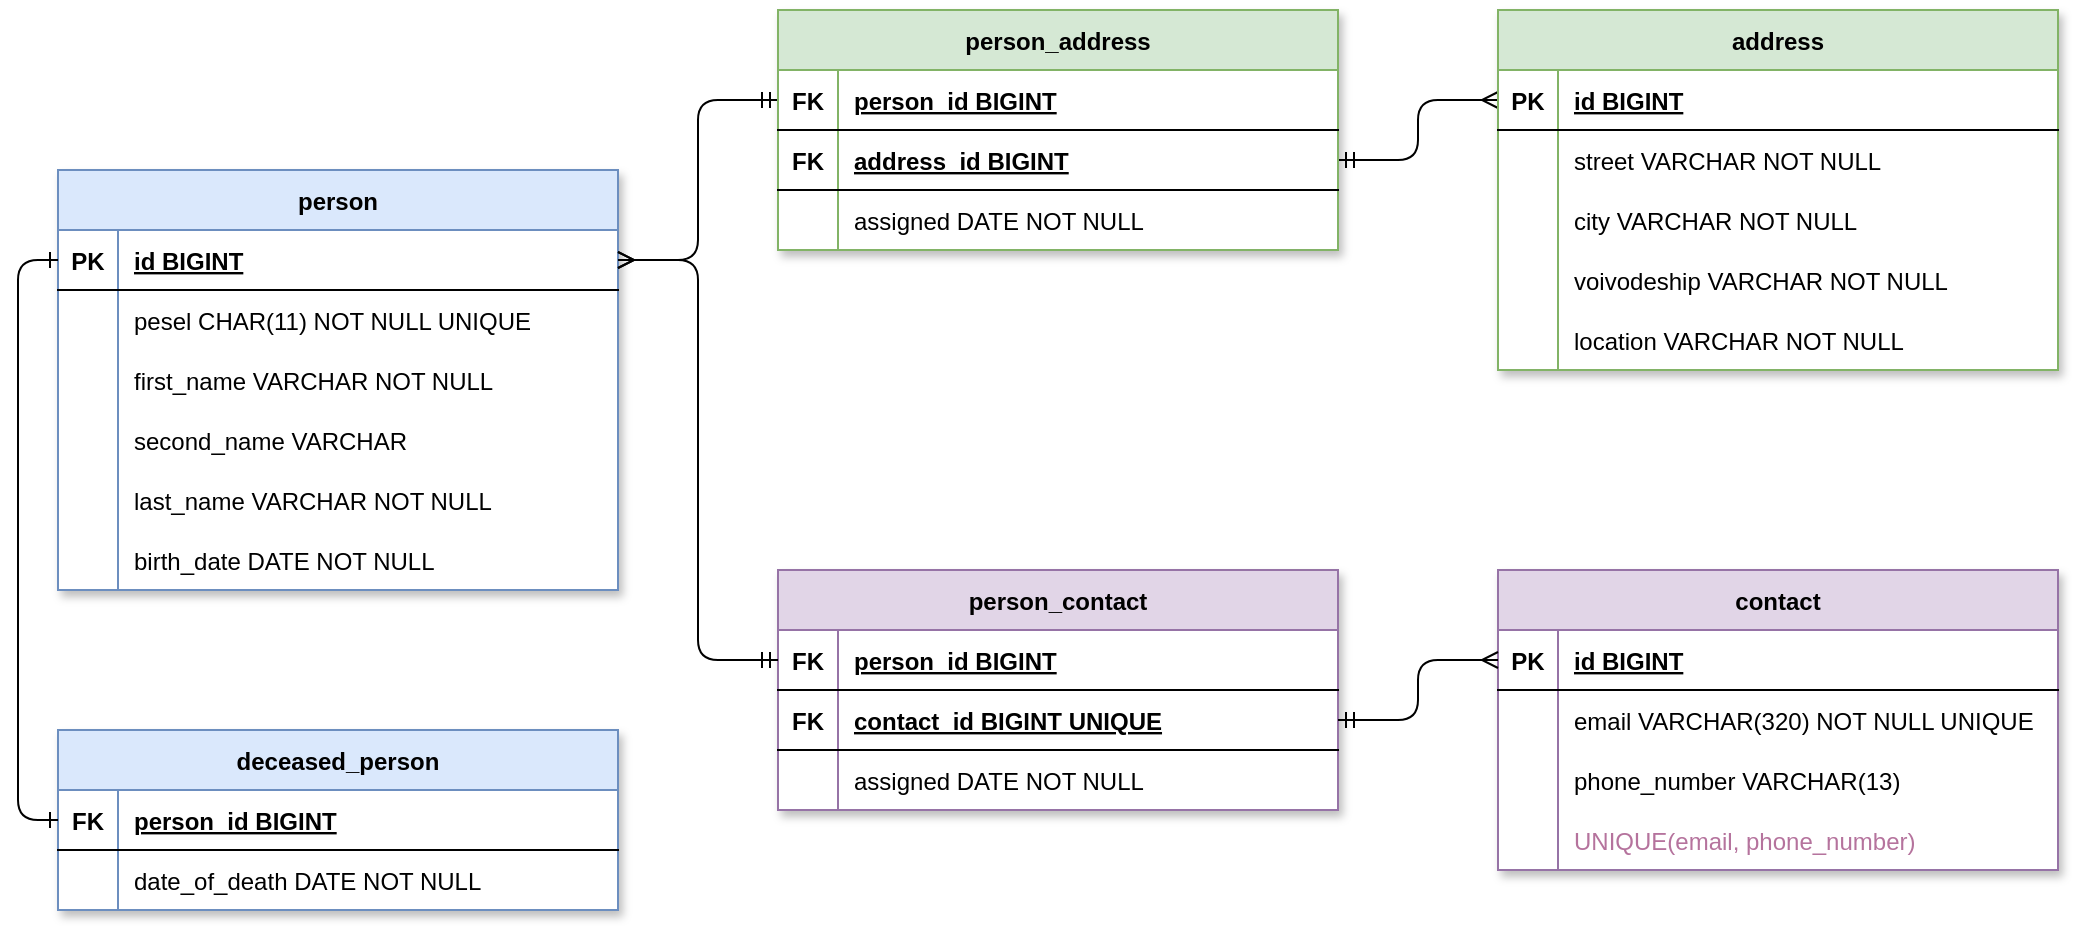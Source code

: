 <mxfile version="13.7.9" type="device"><diagram id="R2lEEEUBdFMjLlhIrx00" name="Page-1"><mxGraphModel dx="1422" dy="822" grid="1" gridSize="10" guides="1" tooltips="1" connect="1" arrows="1" fold="1" page="1" pageScale="1" pageWidth="850" pageHeight="1100" math="0" shadow="0" extFonts="Permanent Marker^https://fonts.googleapis.com/css?family=Permanent+Marker"><root><mxCell id="0"/><mxCell id="1" parent="0"/><mxCell id="APDwuCRq3ze5q7oSZonv-8" value="person" style="shape=table;startSize=30;container=1;collapsible=1;childLayout=tableLayout;fixedRows=1;rowLines=0;fontStyle=1;align=center;resizeLast=1;fillColor=#dae8fc;strokeColor=#6c8ebf;swimlaneFillColor=#ffffff;shadow=1;" parent="1" vertex="1"><mxGeometry x="120" y="120" width="280" height="210" as="geometry"/></mxCell><mxCell id="APDwuCRq3ze5q7oSZonv-9" value="" style="shape=partialRectangle;collapsible=0;dropTarget=0;pointerEvents=0;fillColor=none;points=[[0,0.5],[1,0.5]];portConstraint=eastwest;top=0;left=0;right=0;bottom=1;" parent="APDwuCRq3ze5q7oSZonv-8" vertex="1"><mxGeometry y="30" width="280" height="30" as="geometry"/></mxCell><mxCell id="APDwuCRq3ze5q7oSZonv-10" value="PK" style="shape=partialRectangle;overflow=hidden;connectable=0;fillColor=none;top=0;left=0;bottom=0;right=0;fontStyle=1;" parent="APDwuCRq3ze5q7oSZonv-9" vertex="1"><mxGeometry width="30" height="30" as="geometry"/></mxCell><mxCell id="APDwuCRq3ze5q7oSZonv-11" value="id BIGINT" style="shape=partialRectangle;overflow=hidden;connectable=0;fillColor=none;top=0;left=0;bottom=0;right=0;align=left;spacingLeft=6;fontStyle=5;" parent="APDwuCRq3ze5q7oSZonv-9" vertex="1"><mxGeometry x="30" width="250" height="30" as="geometry"/></mxCell><mxCell id="APDwuCRq3ze5q7oSZonv-19" value="" style="shape=partialRectangle;collapsible=0;dropTarget=0;pointerEvents=0;fillColor=none;points=[[0,0.5],[1,0.5]];portConstraint=eastwest;top=0;left=0;right=0;bottom=0;" parent="APDwuCRq3ze5q7oSZonv-8" vertex="1"><mxGeometry y="60" width="280" height="30" as="geometry"/></mxCell><mxCell id="APDwuCRq3ze5q7oSZonv-20" value="" style="shape=partialRectangle;overflow=hidden;connectable=0;fillColor=none;top=0;left=0;bottom=0;right=0;" parent="APDwuCRq3ze5q7oSZonv-19" vertex="1"><mxGeometry width="30" height="30" as="geometry"/></mxCell><mxCell id="APDwuCRq3ze5q7oSZonv-21" value="pesel CHAR(11) NOT NULL UNIQUE" style="shape=partialRectangle;overflow=hidden;connectable=0;fillColor=none;top=0;left=0;bottom=0;right=0;align=left;spacingLeft=6;" parent="APDwuCRq3ze5q7oSZonv-19" vertex="1"><mxGeometry x="30" width="250" height="30" as="geometry"/></mxCell><mxCell id="APDwuCRq3ze5q7oSZonv-22" value="" style="shape=partialRectangle;collapsible=0;dropTarget=0;pointerEvents=0;fillColor=none;points=[[0,0.5],[1,0.5]];portConstraint=eastwest;top=0;left=0;right=0;bottom=0;" parent="APDwuCRq3ze5q7oSZonv-8" vertex="1"><mxGeometry y="90" width="280" height="30" as="geometry"/></mxCell><mxCell id="APDwuCRq3ze5q7oSZonv-23" value="" style="shape=partialRectangle;overflow=hidden;connectable=0;fillColor=none;top=0;left=0;bottom=0;right=0;" parent="APDwuCRq3ze5q7oSZonv-22" vertex="1"><mxGeometry width="30" height="30" as="geometry"/></mxCell><mxCell id="APDwuCRq3ze5q7oSZonv-24" value="first_name VARCHAR NOT NULL" style="shape=partialRectangle;overflow=hidden;connectable=0;fillColor=none;top=0;left=0;bottom=0;right=0;align=left;spacingLeft=6;" parent="APDwuCRq3ze5q7oSZonv-22" vertex="1"><mxGeometry x="30" width="250" height="30" as="geometry"/></mxCell><mxCell id="APDwuCRq3ze5q7oSZonv-25" value="" style="shape=partialRectangle;collapsible=0;dropTarget=0;pointerEvents=0;fillColor=none;points=[[0,0.5],[1,0.5]];portConstraint=eastwest;top=0;left=0;right=0;bottom=0;" parent="APDwuCRq3ze5q7oSZonv-8" vertex="1"><mxGeometry y="120" width="280" height="30" as="geometry"/></mxCell><mxCell id="APDwuCRq3ze5q7oSZonv-26" value="" style="shape=partialRectangle;overflow=hidden;connectable=0;fillColor=none;top=0;left=0;bottom=0;right=0;" parent="APDwuCRq3ze5q7oSZonv-25" vertex="1"><mxGeometry width="30" height="30" as="geometry"/></mxCell><mxCell id="APDwuCRq3ze5q7oSZonv-27" value="second_name VARCHAR" style="shape=partialRectangle;overflow=hidden;connectable=0;fillColor=none;top=0;left=0;bottom=0;right=0;align=left;spacingLeft=6;" parent="APDwuCRq3ze5q7oSZonv-25" vertex="1"><mxGeometry x="30" width="250" height="30" as="geometry"/></mxCell><mxCell id="APDwuCRq3ze5q7oSZonv-28" value="" style="shape=partialRectangle;collapsible=0;dropTarget=0;pointerEvents=0;fillColor=none;points=[[0,0.5],[1,0.5]];portConstraint=eastwest;top=0;left=0;right=0;bottom=0;" parent="APDwuCRq3ze5q7oSZonv-8" vertex="1"><mxGeometry y="150" width="280" height="30" as="geometry"/></mxCell><mxCell id="APDwuCRq3ze5q7oSZonv-29" value="" style="shape=partialRectangle;overflow=hidden;connectable=0;fillColor=none;top=0;left=0;bottom=0;right=0;" parent="APDwuCRq3ze5q7oSZonv-28" vertex="1"><mxGeometry width="30" height="30" as="geometry"/></mxCell><mxCell id="APDwuCRq3ze5q7oSZonv-30" value="last_name VARCHAR NOT NULL" style="shape=partialRectangle;overflow=hidden;connectable=0;fillColor=none;top=0;left=0;bottom=0;right=0;align=left;spacingLeft=6;" parent="APDwuCRq3ze5q7oSZonv-28" vertex="1"><mxGeometry x="30" width="250" height="30" as="geometry"/></mxCell><mxCell id="APDwuCRq3ze5q7oSZonv-31" value="" style="shape=partialRectangle;collapsible=0;dropTarget=0;pointerEvents=0;fillColor=none;points=[[0,0.5],[1,0.5]];portConstraint=eastwest;top=0;left=0;right=0;bottom=0;" parent="APDwuCRq3ze5q7oSZonv-8" vertex="1"><mxGeometry y="180" width="280" height="30" as="geometry"/></mxCell><mxCell id="APDwuCRq3ze5q7oSZonv-32" value="" style="shape=partialRectangle;overflow=hidden;connectable=0;fillColor=none;top=0;left=0;bottom=0;right=0;" parent="APDwuCRq3ze5q7oSZonv-31" vertex="1"><mxGeometry width="30" height="30" as="geometry"/></mxCell><mxCell id="APDwuCRq3ze5q7oSZonv-33" value="birth_date DATE NOT NULL" style="shape=partialRectangle;overflow=hidden;connectable=0;fillColor=none;top=0;left=0;bottom=0;right=0;align=left;spacingLeft=6;" parent="APDwuCRq3ze5q7oSZonv-31" vertex="1"><mxGeometry x="30" width="250" height="30" as="geometry"/></mxCell><mxCell id="VKcSCqXTUpQv2rHO0qdK-4" value="person_contact" style="shape=table;startSize=30;container=1;collapsible=1;childLayout=tableLayout;fixedRows=1;rowLines=0;fontStyle=1;align=center;resizeLast=1;fillColor=#e1d5e7;strokeColor=#9673a6;swimlaneFillColor=#ffffff;shadow=1;" vertex="1" parent="1"><mxGeometry x="480" y="320" width="280" height="120" as="geometry"/></mxCell><mxCell id="VKcSCqXTUpQv2rHO0qdK-5" value="" style="shape=partialRectangle;collapsible=0;dropTarget=0;pointerEvents=0;fillColor=none;points=[[0,0.5],[1,0.5]];portConstraint=eastwest;top=0;left=0;right=0;bottom=1;" vertex="1" parent="VKcSCqXTUpQv2rHO0qdK-4"><mxGeometry y="30" width="280" height="30" as="geometry"/></mxCell><mxCell id="VKcSCqXTUpQv2rHO0qdK-6" value="FK" style="shape=partialRectangle;overflow=hidden;connectable=0;fillColor=none;top=0;left=0;bottom=0;right=0;fontStyle=1;" vertex="1" parent="VKcSCqXTUpQv2rHO0qdK-5"><mxGeometry width="30" height="30" as="geometry"/></mxCell><mxCell id="VKcSCqXTUpQv2rHO0qdK-7" value="person_id BIGINT" style="shape=partialRectangle;overflow=hidden;connectable=0;fillColor=none;top=0;left=0;bottom=0;right=0;align=left;spacingLeft=6;fontStyle=5;" vertex="1" parent="VKcSCqXTUpQv2rHO0qdK-5"><mxGeometry x="30" width="250" height="30" as="geometry"/></mxCell><mxCell id="VKcSCqXTUpQv2rHO0qdK-14" value="" style="shape=partialRectangle;collapsible=0;dropTarget=0;pointerEvents=0;fillColor=none;points=[[0,0.5],[1,0.5]];portConstraint=eastwest;top=0;left=0;right=0;bottom=1;" vertex="1" parent="VKcSCqXTUpQv2rHO0qdK-4"><mxGeometry y="60" width="280" height="30" as="geometry"/></mxCell><mxCell id="VKcSCqXTUpQv2rHO0qdK-15" value="FK" style="shape=partialRectangle;overflow=hidden;connectable=0;fillColor=none;top=0;left=0;bottom=0;right=0;fontStyle=1;" vertex="1" parent="VKcSCqXTUpQv2rHO0qdK-14"><mxGeometry width="30" height="30" as="geometry"/></mxCell><mxCell id="VKcSCqXTUpQv2rHO0qdK-16" value="contact_id BIGINT UNIQUE" style="shape=partialRectangle;overflow=hidden;connectable=0;fillColor=none;top=0;left=0;bottom=0;right=0;align=left;spacingLeft=6;fontStyle=5;" vertex="1" parent="VKcSCqXTUpQv2rHO0qdK-14"><mxGeometry x="30" width="250" height="30" as="geometry"/></mxCell><mxCell id="VKcSCqXTUpQv2rHO0qdK-29" value="" style="shape=partialRectangle;collapsible=0;dropTarget=0;pointerEvents=0;fillColor=none;points=[[0,0.5],[1,0.5]];portConstraint=eastwest;top=0;left=0;right=0;bottom=1;strokeColor=none;" vertex="1" parent="VKcSCqXTUpQv2rHO0qdK-4"><mxGeometry y="90" width="280" height="30" as="geometry"/></mxCell><mxCell id="VKcSCqXTUpQv2rHO0qdK-30" value="" style="shape=partialRectangle;overflow=hidden;connectable=0;fillColor=none;top=0;left=0;bottom=0;right=0;fontStyle=1;" vertex="1" parent="VKcSCqXTUpQv2rHO0qdK-29"><mxGeometry width="30" height="30" as="geometry"/></mxCell><mxCell id="VKcSCqXTUpQv2rHO0qdK-31" value="assigned DATE NOT NULL" style="shape=partialRectangle;overflow=hidden;connectable=0;fillColor=none;top=0;left=0;bottom=0;right=0;align=left;spacingLeft=6;fontStyle=0;" vertex="1" parent="VKcSCqXTUpQv2rHO0qdK-29"><mxGeometry x="30" width="250" height="30" as="geometry"/></mxCell><mxCell id="APDwuCRq3ze5q7oSZonv-1" value="contact" style="shape=table;startSize=30;container=1;collapsible=1;childLayout=tableLayout;fixedRows=1;rowLines=0;fontStyle=1;align=center;resizeLast=1;fillColor=#e1d5e7;strokeColor=#9673a6;swimlaneFillColor=#ffffff;shadow=1;" parent="1" vertex="1"><mxGeometry x="840" y="320" width="280" height="150" as="geometry"/></mxCell><mxCell id="APDwuCRq3ze5q7oSZonv-2" value="" style="shape=partialRectangle;collapsible=0;dropTarget=0;pointerEvents=0;fillColor=none;points=[[0,0.5],[1,0.5]];portConstraint=eastwest;top=0;left=0;right=0;bottom=1;" parent="APDwuCRq3ze5q7oSZonv-1" vertex="1"><mxGeometry y="30" width="280" height="30" as="geometry"/></mxCell><mxCell id="APDwuCRq3ze5q7oSZonv-3" value="PK" style="shape=partialRectangle;overflow=hidden;connectable=0;fillColor=none;top=0;left=0;bottom=0;right=0;fontStyle=1;" parent="APDwuCRq3ze5q7oSZonv-2" vertex="1"><mxGeometry width="30" height="30" as="geometry"/></mxCell><mxCell id="APDwuCRq3ze5q7oSZonv-4" value="id BIGINT" style="shape=partialRectangle;overflow=hidden;connectable=0;fillColor=none;top=0;left=0;bottom=0;right=0;align=left;spacingLeft=6;fontStyle=5;" parent="APDwuCRq3ze5q7oSZonv-2" vertex="1"><mxGeometry x="30" width="250" height="30" as="geometry"/></mxCell><mxCell id="APDwuCRq3ze5q7oSZonv-5" value="" style="shape=partialRectangle;collapsible=0;dropTarget=0;pointerEvents=0;fillColor=none;points=[[0,0.5],[1,0.5]];portConstraint=eastwest;top=0;left=0;right=0;bottom=0;" parent="APDwuCRq3ze5q7oSZonv-1" vertex="1"><mxGeometry y="60" width="280" height="30" as="geometry"/></mxCell><mxCell id="APDwuCRq3ze5q7oSZonv-6" value="" style="shape=partialRectangle;overflow=hidden;connectable=0;fillColor=none;top=0;left=0;bottom=0;right=0;" parent="APDwuCRq3ze5q7oSZonv-5" vertex="1"><mxGeometry width="30" height="30" as="geometry"/></mxCell><mxCell id="APDwuCRq3ze5q7oSZonv-7" value="email VARCHAR(320) NOT NULL UNIQUE" style="shape=partialRectangle;overflow=hidden;connectable=0;fillColor=none;top=0;left=0;bottom=0;right=0;align=left;spacingLeft=6;" parent="APDwuCRq3ze5q7oSZonv-5" vertex="1"><mxGeometry x="30" width="250" height="30" as="geometry"/></mxCell><mxCell id="APDwuCRq3ze5q7oSZonv-46" value="" style="shape=partialRectangle;collapsible=0;dropTarget=0;pointerEvents=0;fillColor=none;points=[[0,0.5],[1,0.5]];portConstraint=eastwest;top=0;left=0;right=0;bottom=0;" parent="APDwuCRq3ze5q7oSZonv-1" vertex="1"><mxGeometry y="90" width="280" height="30" as="geometry"/></mxCell><mxCell id="APDwuCRq3ze5q7oSZonv-47" value="" style="shape=partialRectangle;overflow=hidden;connectable=0;fillColor=none;top=0;left=0;bottom=0;right=0;" parent="APDwuCRq3ze5q7oSZonv-46" vertex="1"><mxGeometry width="30" height="30" as="geometry"/></mxCell><mxCell id="APDwuCRq3ze5q7oSZonv-48" value="phone_number VARCHAR(13)" style="shape=partialRectangle;overflow=hidden;connectable=0;fillColor=none;top=0;left=0;bottom=0;right=0;align=left;spacingLeft=6;" parent="APDwuCRq3ze5q7oSZonv-46" vertex="1"><mxGeometry x="30" width="250" height="30" as="geometry"/></mxCell><mxCell id="VKcSCqXTUpQv2rHO0qdK-32" value="" style="shape=partialRectangle;collapsible=0;dropTarget=0;pointerEvents=0;fillColor=none;points=[[0,0.5],[1,0.5]];portConstraint=eastwest;top=0;left=0;right=0;bottom=0;labelBorderColor=#000000;" vertex="1" parent="APDwuCRq3ze5q7oSZonv-1"><mxGeometry y="120" width="280" height="30" as="geometry"/></mxCell><mxCell id="VKcSCqXTUpQv2rHO0qdK-33" value="" style="shape=partialRectangle;overflow=hidden;connectable=0;fillColor=none;top=0;left=0;bottom=0;right=0;" vertex="1" parent="VKcSCqXTUpQv2rHO0qdK-32"><mxGeometry width="30" height="30" as="geometry"/></mxCell><mxCell id="VKcSCqXTUpQv2rHO0qdK-34" value="UNIQUE(email, phone_number)" style="shape=partialRectangle;overflow=hidden;connectable=0;fillColor=none;top=0;left=0;bottom=0;right=0;align=left;spacingLeft=6;labelBorderColor=none;spacingTop=0;labelBackgroundColor=none;fontColor=#B5739D;" vertex="1" parent="VKcSCqXTUpQv2rHO0qdK-32"><mxGeometry x="30" width="250" height="30" as="geometry"/></mxCell><mxCell id="VKcSCqXTUpQv2rHO0qdK-38" style="edgeStyle=orthogonalEdgeStyle;rounded=1;orthogonalLoop=1;jettySize=auto;html=1;exitX=0;exitY=0.5;exitDx=0;exitDy=0;entryX=1;entryY=0.5;entryDx=0;entryDy=0;startArrow=ERmandOne;startFill=0;endArrow=ERmany;endFill=0;fontColor=#B5739D;" edge="1" parent="1" source="VKcSCqXTUpQv2rHO0qdK-18" target="APDwuCRq3ze5q7oSZonv-9"><mxGeometry relative="1" as="geometry"/></mxCell><mxCell id="VKcSCqXTUpQv2rHO0qdK-39" style="edgeStyle=orthogonalEdgeStyle;rounded=1;orthogonalLoop=1;jettySize=auto;html=1;exitX=0;exitY=0.5;exitDx=0;exitDy=0;entryX=1;entryY=0.5;entryDx=0;entryDy=0;startArrow=ERmandOne;startFill=0;endArrow=ERmany;endFill=0;fontColor=#B5739D;" edge="1" parent="1" source="VKcSCqXTUpQv2rHO0qdK-5" target="APDwuCRq3ze5q7oSZonv-9"><mxGeometry relative="1" as="geometry"/></mxCell><mxCell id="VKcSCqXTUpQv2rHO0qdK-40" style="edgeStyle=orthogonalEdgeStyle;rounded=1;orthogonalLoop=1;jettySize=auto;html=1;exitX=1;exitY=0.5;exitDx=0;exitDy=0;entryX=0;entryY=0.5;entryDx=0;entryDy=0;startArrow=ERmandOne;startFill=0;endArrow=ERmany;endFill=0;fontColor=#B5739D;" edge="1" parent="1" source="VKcSCqXTUpQv2rHO0qdK-14" target="APDwuCRq3ze5q7oSZonv-2"><mxGeometry relative="1" as="geometry"/></mxCell><mxCell id="VKcSCqXTUpQv2rHO0qdK-41" style="edgeStyle=orthogonalEdgeStyle;rounded=1;orthogonalLoop=1;jettySize=auto;html=1;exitX=1;exitY=0.5;exitDx=0;exitDy=0;entryX=0;entryY=0.5;entryDx=0;entryDy=0;startArrow=ERmandOne;startFill=0;endArrow=ERmany;endFill=0;fontColor=#B5739D;" edge="1" parent="1" source="VKcSCqXTUpQv2rHO0qdK-21" target="C-vyLk0tnHw3VtMMgP7b-24"><mxGeometry relative="1" as="geometry"/></mxCell><mxCell id="VKcSCqXTUpQv2rHO0qdK-45" value="deceased_person" style="shape=table;startSize=30;container=1;collapsible=1;childLayout=tableLayout;fixedRows=1;rowLines=0;fontStyle=1;align=center;resizeLast=1;fillColor=#dae8fc;strokeColor=#6c8ebf;swimlaneFillColor=#ffffff;shadow=1;" vertex="1" parent="1"><mxGeometry x="120" y="400" width="280" height="90" as="geometry"/></mxCell><mxCell id="VKcSCqXTUpQv2rHO0qdK-46" value="" style="shape=partialRectangle;collapsible=0;dropTarget=0;pointerEvents=0;fillColor=none;points=[[0,0.5],[1,0.5]];portConstraint=eastwest;top=0;left=0;right=0;bottom=1;" vertex="1" parent="VKcSCqXTUpQv2rHO0qdK-45"><mxGeometry y="30" width="280" height="30" as="geometry"/></mxCell><mxCell id="VKcSCqXTUpQv2rHO0qdK-47" value="FK" style="shape=partialRectangle;overflow=hidden;connectable=0;fillColor=none;top=0;left=0;bottom=0;right=0;fontStyle=1;" vertex="1" parent="VKcSCqXTUpQv2rHO0qdK-46"><mxGeometry width="30" height="30" as="geometry"/></mxCell><mxCell id="VKcSCqXTUpQv2rHO0qdK-48" value="person_id BIGINT" style="shape=partialRectangle;overflow=hidden;connectable=0;fillColor=none;top=0;left=0;bottom=0;right=0;align=left;spacingLeft=6;fontStyle=5;" vertex="1" parent="VKcSCqXTUpQv2rHO0qdK-46"><mxGeometry x="30" width="250" height="30" as="geometry"/></mxCell><mxCell id="VKcSCqXTUpQv2rHO0qdK-64" value="" style="shape=partialRectangle;collapsible=0;dropTarget=0;pointerEvents=0;fillColor=none;points=[[0,0.5],[1,0.5]];portConstraint=eastwest;top=0;left=0;right=0;bottom=0;" vertex="1" parent="VKcSCqXTUpQv2rHO0qdK-45"><mxGeometry y="60" width="280" height="30" as="geometry"/></mxCell><mxCell id="VKcSCqXTUpQv2rHO0qdK-65" value="" style="shape=partialRectangle;overflow=hidden;connectable=0;fillColor=none;top=0;left=0;bottom=0;right=0;" vertex="1" parent="VKcSCqXTUpQv2rHO0qdK-64"><mxGeometry width="30" height="30" as="geometry"/></mxCell><mxCell id="VKcSCqXTUpQv2rHO0qdK-66" value="date_of_death DATE NOT NULL" style="shape=partialRectangle;overflow=hidden;connectable=0;fillColor=none;top=0;left=0;bottom=0;right=0;align=left;spacingLeft=6;" vertex="1" parent="VKcSCqXTUpQv2rHO0qdK-64"><mxGeometry x="30" width="250" height="30" as="geometry"/></mxCell><mxCell id="VKcSCqXTUpQv2rHO0qdK-67" style="edgeStyle=orthogonalEdgeStyle;rounded=1;orthogonalLoop=1;jettySize=auto;html=1;exitX=0;exitY=0.5;exitDx=0;exitDy=0;entryX=0;entryY=0.5;entryDx=0;entryDy=0;startArrow=ERone;startFill=0;endArrow=ERone;endFill=0;fontColor=#B5739D;" edge="1" parent="1" source="APDwuCRq3ze5q7oSZonv-9" target="VKcSCqXTUpQv2rHO0qdK-46"><mxGeometry relative="1" as="geometry"/></mxCell><mxCell id="VKcSCqXTUpQv2rHO0qdK-17" value="person_address" style="shape=table;startSize=30;container=1;collapsible=1;childLayout=tableLayout;fixedRows=1;rowLines=0;fontStyle=1;align=center;resizeLast=1;fillColor=#d5e8d4;strokeColor=#82b366;swimlaneFillColor=#ffffff;shadow=1;" vertex="1" parent="1"><mxGeometry x="480" y="40" width="280" height="120" as="geometry"/></mxCell><mxCell id="VKcSCqXTUpQv2rHO0qdK-18" value="" style="shape=partialRectangle;collapsible=0;dropTarget=0;pointerEvents=0;fillColor=none;points=[[0,0.5],[1,0.5]];portConstraint=eastwest;top=0;left=0;right=0;bottom=1;" vertex="1" parent="VKcSCqXTUpQv2rHO0qdK-17"><mxGeometry y="30" width="280" height="30" as="geometry"/></mxCell><mxCell id="VKcSCqXTUpQv2rHO0qdK-19" value="FK" style="shape=partialRectangle;overflow=hidden;connectable=0;fillColor=none;top=0;left=0;bottom=0;right=0;fontStyle=1;" vertex="1" parent="VKcSCqXTUpQv2rHO0qdK-18"><mxGeometry width="30" height="30" as="geometry"/></mxCell><mxCell id="VKcSCqXTUpQv2rHO0qdK-20" value="person_id BIGINT" style="shape=partialRectangle;overflow=hidden;connectable=0;fillColor=none;top=0;left=0;bottom=0;right=0;align=left;spacingLeft=6;fontStyle=5;" vertex="1" parent="VKcSCqXTUpQv2rHO0qdK-18"><mxGeometry x="30" width="250" height="30" as="geometry"/></mxCell><mxCell id="VKcSCqXTUpQv2rHO0qdK-21" value="" style="shape=partialRectangle;collapsible=0;dropTarget=0;pointerEvents=0;fillColor=none;points=[[0,0.5],[1,0.5]];portConstraint=eastwest;top=0;left=0;right=0;bottom=1;" vertex="1" parent="VKcSCqXTUpQv2rHO0qdK-17"><mxGeometry y="60" width="280" height="30" as="geometry"/></mxCell><mxCell id="VKcSCqXTUpQv2rHO0qdK-22" value="FK" style="shape=partialRectangle;overflow=hidden;connectable=0;fillColor=none;top=0;left=0;bottom=0;right=0;fontStyle=1;" vertex="1" parent="VKcSCqXTUpQv2rHO0qdK-21"><mxGeometry width="30" height="30" as="geometry"/></mxCell><mxCell id="VKcSCqXTUpQv2rHO0qdK-23" value="address_id BIGINT" style="shape=partialRectangle;overflow=hidden;connectable=0;fillColor=none;top=0;left=0;bottom=0;right=0;align=left;spacingLeft=6;fontStyle=5;" vertex="1" parent="VKcSCqXTUpQv2rHO0qdK-21"><mxGeometry x="30" width="250" height="30" as="geometry"/></mxCell><mxCell id="VKcSCqXTUpQv2rHO0qdK-26" value="" style="shape=partialRectangle;collapsible=0;dropTarget=0;pointerEvents=0;fillColor=none;points=[[0,0.5],[1,0.5]];portConstraint=eastwest;top=0;left=0;right=0;bottom=1;strokeColor=none;" vertex="1" parent="VKcSCqXTUpQv2rHO0qdK-17"><mxGeometry y="90" width="280" height="30" as="geometry"/></mxCell><mxCell id="VKcSCqXTUpQv2rHO0qdK-27" value="" style="shape=partialRectangle;overflow=hidden;connectable=0;fillColor=none;top=0;left=0;bottom=0;right=0;fontStyle=1;" vertex="1" parent="VKcSCqXTUpQv2rHO0qdK-26"><mxGeometry width="30" height="30" as="geometry"/></mxCell><mxCell id="VKcSCqXTUpQv2rHO0qdK-28" value="assigned DATE NOT NULL" style="shape=partialRectangle;overflow=hidden;connectable=0;fillColor=none;top=0;left=0;bottom=0;right=0;align=left;spacingLeft=6;fontStyle=0;" vertex="1" parent="VKcSCqXTUpQv2rHO0qdK-26"><mxGeometry x="30" width="250" height="30" as="geometry"/></mxCell><mxCell id="C-vyLk0tnHw3VtMMgP7b-23" value="address" style="shape=table;startSize=30;container=1;collapsible=1;childLayout=tableLayout;fixedRows=1;rowLines=0;fontStyle=1;align=center;resizeLast=1;fillColor=#d5e8d4;strokeColor=#82b366;swimlaneFillColor=#ffffff;shadow=1;" parent="1" vertex="1"><mxGeometry x="840" y="40" width="280" height="180" as="geometry"/></mxCell><mxCell id="C-vyLk0tnHw3VtMMgP7b-24" value="" style="shape=partialRectangle;collapsible=0;dropTarget=0;pointerEvents=0;fillColor=none;points=[[0,0.5],[1,0.5]];portConstraint=eastwest;top=0;left=0;right=0;bottom=1;" parent="C-vyLk0tnHw3VtMMgP7b-23" vertex="1"><mxGeometry y="30" width="280" height="30" as="geometry"/></mxCell><mxCell id="C-vyLk0tnHw3VtMMgP7b-25" value="PK" style="shape=partialRectangle;overflow=hidden;connectable=0;fillColor=none;top=0;left=0;bottom=0;right=0;fontStyle=1;" parent="C-vyLk0tnHw3VtMMgP7b-24" vertex="1"><mxGeometry width="30" height="30" as="geometry"/></mxCell><mxCell id="C-vyLk0tnHw3VtMMgP7b-26" value="id BIGINT" style="shape=partialRectangle;overflow=hidden;connectable=0;fillColor=none;top=0;left=0;bottom=0;right=0;align=left;spacingLeft=6;fontStyle=5;" parent="C-vyLk0tnHw3VtMMgP7b-24" vertex="1"><mxGeometry x="30" width="250" height="30" as="geometry"/></mxCell><mxCell id="C-vyLk0tnHw3VtMMgP7b-27" value="" style="shape=partialRectangle;collapsible=0;dropTarget=0;pointerEvents=0;fillColor=none;points=[[0,0.5],[1,0.5]];portConstraint=eastwest;top=0;left=0;right=0;bottom=0;" parent="C-vyLk0tnHw3VtMMgP7b-23" vertex="1"><mxGeometry y="60" width="280" height="30" as="geometry"/></mxCell><mxCell id="C-vyLk0tnHw3VtMMgP7b-28" value="" style="shape=partialRectangle;overflow=hidden;connectable=0;fillColor=none;top=0;left=0;bottom=0;right=0;" parent="C-vyLk0tnHw3VtMMgP7b-27" vertex="1"><mxGeometry width="30" height="30" as="geometry"/></mxCell><mxCell id="C-vyLk0tnHw3VtMMgP7b-29" value="street VARCHAR NOT NULL" style="shape=partialRectangle;overflow=hidden;connectable=0;fillColor=none;top=0;left=0;bottom=0;right=0;align=left;spacingLeft=6;" parent="C-vyLk0tnHw3VtMMgP7b-27" vertex="1"><mxGeometry x="30" width="250" height="30" as="geometry"/></mxCell><mxCell id="APDwuCRq3ze5q7oSZonv-34" value="" style="shape=partialRectangle;collapsible=0;dropTarget=0;pointerEvents=0;fillColor=none;points=[[0,0.5],[1,0.5]];portConstraint=eastwest;top=0;left=0;right=0;bottom=0;" parent="C-vyLk0tnHw3VtMMgP7b-23" vertex="1"><mxGeometry y="90" width="280" height="30" as="geometry"/></mxCell><mxCell id="APDwuCRq3ze5q7oSZonv-35" value="" style="shape=partialRectangle;overflow=hidden;connectable=0;fillColor=none;top=0;left=0;bottom=0;right=0;" parent="APDwuCRq3ze5q7oSZonv-34" vertex="1"><mxGeometry width="30" height="30" as="geometry"/></mxCell><mxCell id="APDwuCRq3ze5q7oSZonv-36" value="city VARCHAR NOT NULL" style="shape=partialRectangle;overflow=hidden;connectable=0;fillColor=none;top=0;left=0;bottom=0;right=0;align=left;spacingLeft=6;" parent="APDwuCRq3ze5q7oSZonv-34" vertex="1"><mxGeometry x="30" width="250" height="30" as="geometry"/></mxCell><mxCell id="APDwuCRq3ze5q7oSZonv-40" value="" style="shape=partialRectangle;collapsible=0;dropTarget=0;pointerEvents=0;fillColor=none;points=[[0,0.5],[1,0.5]];portConstraint=eastwest;top=0;left=0;right=0;bottom=0;" parent="C-vyLk0tnHw3VtMMgP7b-23" vertex="1"><mxGeometry y="120" width="280" height="30" as="geometry"/></mxCell><mxCell id="APDwuCRq3ze5q7oSZonv-41" value="" style="shape=partialRectangle;overflow=hidden;connectable=0;fillColor=none;top=0;left=0;bottom=0;right=0;" parent="APDwuCRq3ze5q7oSZonv-40" vertex="1"><mxGeometry width="30" height="30" as="geometry"/></mxCell><mxCell id="APDwuCRq3ze5q7oSZonv-42" value="voivodeship VARCHAR NOT NULL" style="shape=partialRectangle;overflow=hidden;connectable=0;fillColor=none;top=0;left=0;bottom=0;right=0;align=left;spacingLeft=6;" parent="APDwuCRq3ze5q7oSZonv-40" vertex="1"><mxGeometry x="30" width="250" height="30" as="geometry"/></mxCell><mxCell id="APDwuCRq3ze5q7oSZonv-43" value="" style="shape=partialRectangle;collapsible=0;dropTarget=0;pointerEvents=0;fillColor=none;points=[[0,0.5],[1,0.5]];portConstraint=eastwest;top=0;left=0;right=0;bottom=0;" parent="C-vyLk0tnHw3VtMMgP7b-23" vertex="1"><mxGeometry y="150" width="280" height="30" as="geometry"/></mxCell><mxCell id="APDwuCRq3ze5q7oSZonv-44" value="" style="shape=partialRectangle;overflow=hidden;connectable=0;fillColor=none;top=0;left=0;bottom=0;right=0;" parent="APDwuCRq3ze5q7oSZonv-43" vertex="1"><mxGeometry width="30" height="30" as="geometry"/></mxCell><mxCell id="APDwuCRq3ze5q7oSZonv-45" value="location VARCHAR NOT NULL" style="shape=partialRectangle;overflow=hidden;connectable=0;fillColor=none;top=0;left=0;bottom=0;right=0;align=left;spacingLeft=6;" parent="APDwuCRq3ze5q7oSZonv-43" vertex="1"><mxGeometry x="30" width="250" height="30" as="geometry"/></mxCell></root></mxGraphModel></diagram></mxfile>